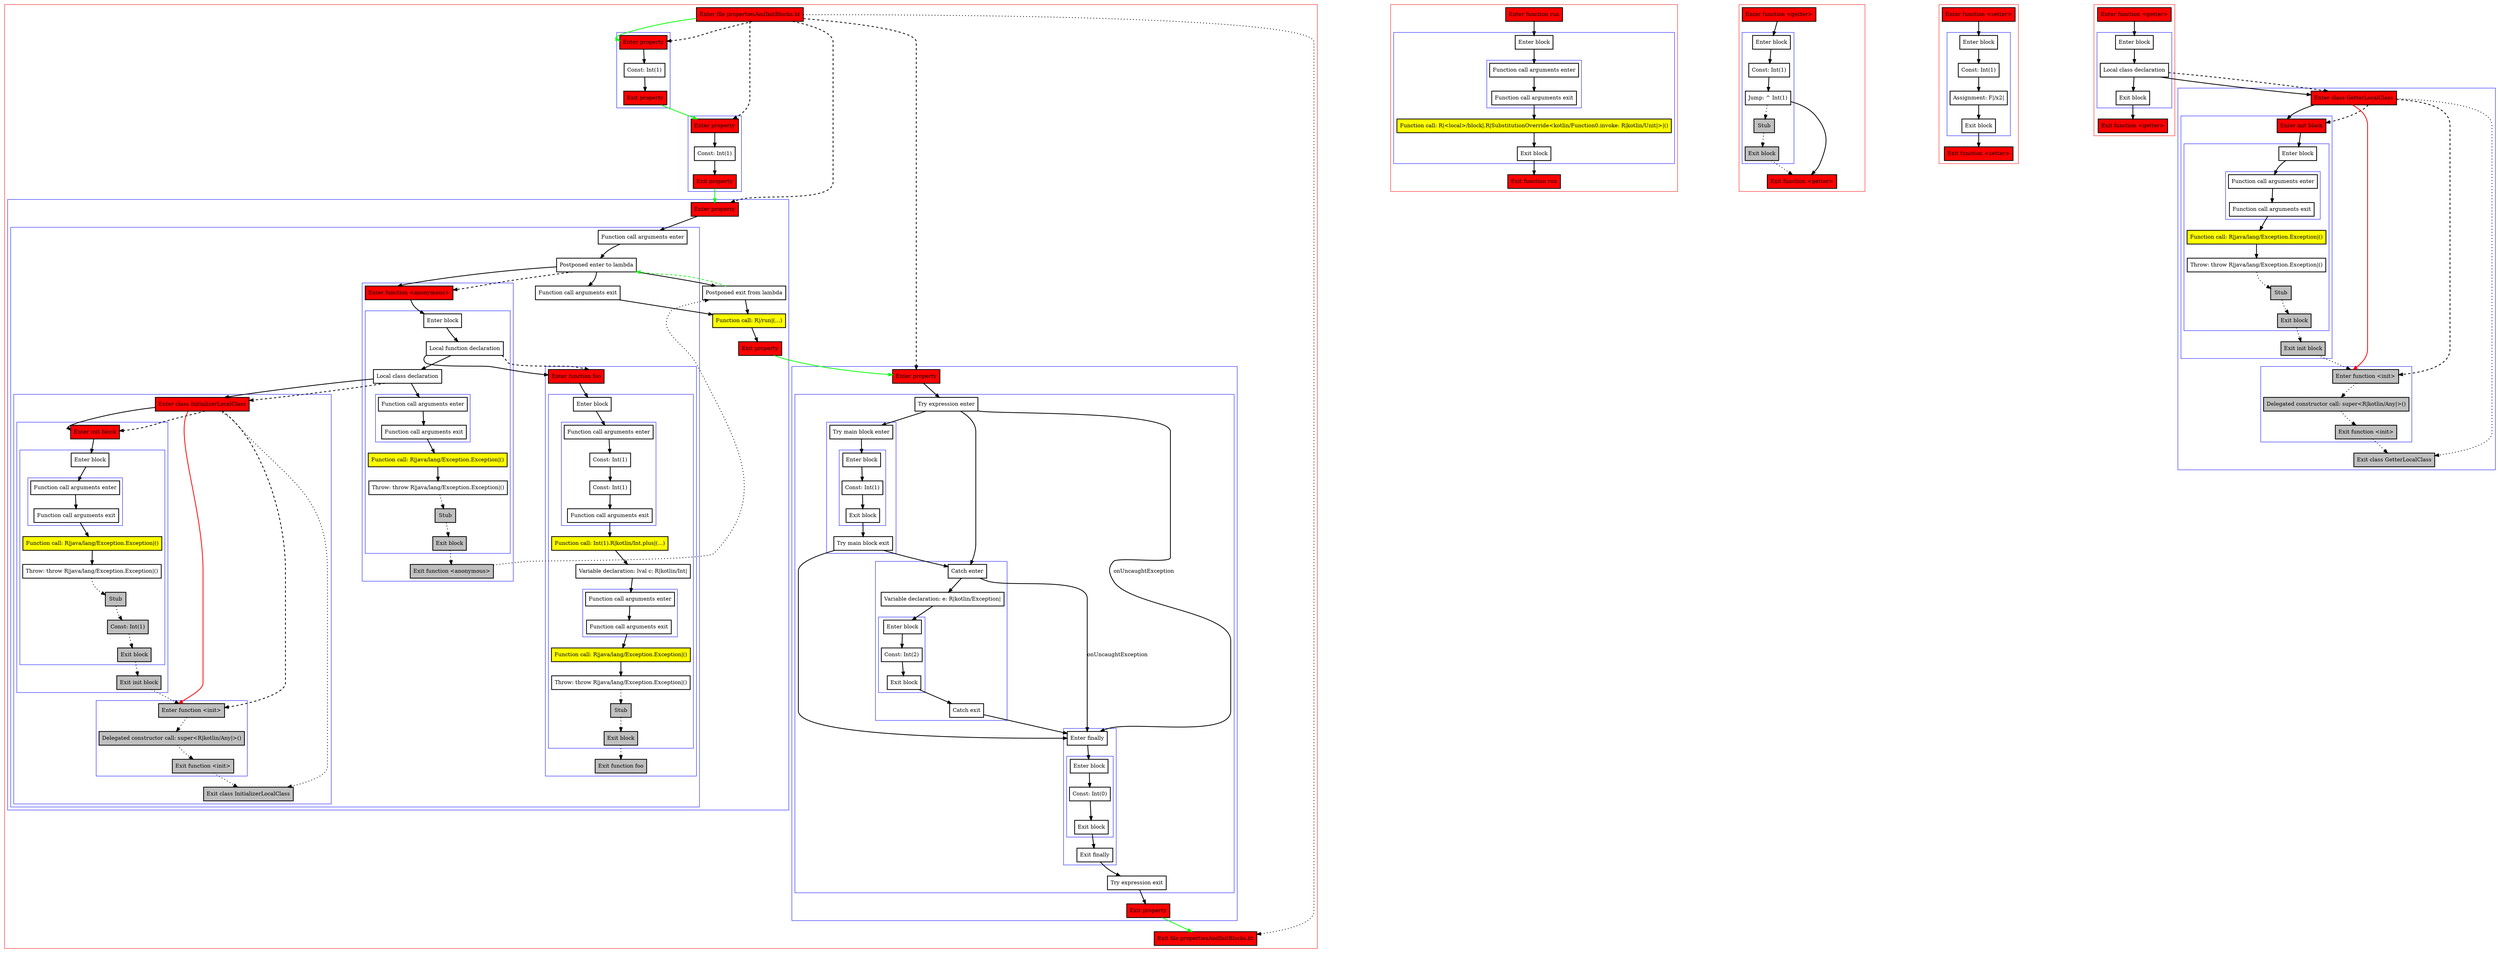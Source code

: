 digraph propertiesAndInitBlocks_kt {
    graph [nodesep=3]
    node [shape=box penwidth=2]
    edge [penwidth=2]

    subgraph cluster_0 {
        color=red
        0 [label="Enter file propertiesAndInitBlocks.kt" style="filled" fillcolor=red];
        subgraph cluster_1 {
            color=blue
            1 [label="Enter property" style="filled" fillcolor=red];
            2 [label="Const: Int(1)"];
            3 [label="Exit property" style="filled" fillcolor=red];
        }
        subgraph cluster_2 {
            color=blue
            4 [label="Enter property" style="filled" fillcolor=red];
            5 [label="Const: Int(1)"];
            6 [label="Exit property" style="filled" fillcolor=red];
        }
        subgraph cluster_3 {
            color=blue
            7 [label="Enter property" style="filled" fillcolor=red];
            subgraph cluster_4 {
                color=blue
                8 [label="Function call arguments enter"];
                9 [label="Postponed enter to lambda"];
                subgraph cluster_5 {
                    color=blue
                    10 [label="Enter function <anonymous>" style="filled" fillcolor=red];
                    subgraph cluster_6 {
                        color=blue
                        11 [label="Enter block"];
                        12 [label="Local function declaration"];
                        13 [label="Local class declaration"];
                        subgraph cluster_7 {
                            color=blue
                            14 [label="Function call arguments enter"];
                            15 [label="Function call arguments exit"];
                        }
                        16 [label="Function call: R|java/lang/Exception.Exception|()" style="filled" fillcolor=yellow];
                        17 [label="Throw: throw R|java/lang/Exception.Exception|()"];
                        18 [label="Stub" style="filled" fillcolor=gray];
                        19 [label="Exit block" style="filled" fillcolor=gray];
                    }
                    20 [label="Exit function <anonymous>" style="filled" fillcolor=gray];
                }
                subgraph cluster_8 {
                    color=blue
                    21 [label="Enter class InitializerLocalClass" style="filled" fillcolor=red];
                    subgraph cluster_9 {
                        color=blue
                        22 [label="Enter init block" style="filled" fillcolor=red];
                        subgraph cluster_10 {
                            color=blue
                            23 [label="Enter block"];
                            subgraph cluster_11 {
                                color=blue
                                24 [label="Function call arguments enter"];
                                25 [label="Function call arguments exit"];
                            }
                            26 [label="Function call: R|java/lang/Exception.Exception|()" style="filled" fillcolor=yellow];
                            27 [label="Throw: throw R|java/lang/Exception.Exception|()"];
                            28 [label="Stub" style="filled" fillcolor=gray];
                            29 [label="Const: Int(1)" style="filled" fillcolor=gray];
                            30 [label="Exit block" style="filled" fillcolor=gray];
                        }
                        31 [label="Exit init block" style="filled" fillcolor=gray];
                    }
                    subgraph cluster_12 {
                        color=blue
                        32 [label="Enter function <init>" style="filled" fillcolor=gray];
                        33 [label="Delegated constructor call: super<R|kotlin/Any|>()" style="filled" fillcolor=gray];
                        34 [label="Exit function <init>" style="filled" fillcolor=gray];
                    }
                    35 [label="Exit class InitializerLocalClass" style="filled" fillcolor=gray];
                }
                subgraph cluster_13 {
                    color=blue
                    36 [label="Enter function foo" style="filled" fillcolor=red];
                    subgraph cluster_14 {
                        color=blue
                        37 [label="Enter block"];
                        subgraph cluster_15 {
                            color=blue
                            38 [label="Function call arguments enter"];
                            39 [label="Const: Int(1)"];
                            40 [label="Const: Int(1)"];
                            41 [label="Function call arguments exit"];
                        }
                        42 [label="Function call: Int(1).R|kotlin/Int.plus|(...)" style="filled" fillcolor=yellow];
                        43 [label="Variable declaration: lval c: R|kotlin/Int|"];
                        subgraph cluster_16 {
                            color=blue
                            44 [label="Function call arguments enter"];
                            45 [label="Function call arguments exit"];
                        }
                        46 [label="Function call: R|java/lang/Exception.Exception|()" style="filled" fillcolor=yellow];
                        47 [label="Throw: throw R|java/lang/Exception.Exception|()"];
                        48 [label="Stub" style="filled" fillcolor=gray];
                        49 [label="Exit block" style="filled" fillcolor=gray];
                    }
                    50 [label="Exit function foo" style="filled" fillcolor=gray];
                }
                51 [label="Function call arguments exit"];
            }
            52 [label="Postponed exit from lambda"];
            53 [label="Function call: R|/run|(...)" style="filled" fillcolor=yellow];
            54 [label="Exit property" style="filled" fillcolor=red];
        }
        subgraph cluster_17 {
            color=blue
            55 [label="Enter property" style="filled" fillcolor=red];
            subgraph cluster_18 {
                color=blue
                56 [label="Try expression enter"];
                subgraph cluster_19 {
                    color=blue
                    57 [label="Try main block enter"];
                    subgraph cluster_20 {
                        color=blue
                        58 [label="Enter block"];
                        59 [label="Const: Int(1)"];
                        60 [label="Exit block"];
                    }
                    61 [label="Try main block exit"];
                }
                subgraph cluster_21 {
                    color=blue
                    62 [label="Catch enter"];
                    63 [label="Variable declaration: e: R|kotlin/Exception|"];
                    subgraph cluster_22 {
                        color=blue
                        64 [label="Enter block"];
                        65 [label="Const: Int(2)"];
                        66 [label="Exit block"];
                    }
                    67 [label="Catch exit"];
                }
                subgraph cluster_23 {
                    color=blue
                    68 [label="Enter finally"];
                    subgraph cluster_24 {
                        color=blue
                        69 [label="Enter block"];
                        70 [label="Const: Int(0)"];
                        71 [label="Exit block"];
                    }
                    72 [label="Exit finally"];
                }
                73 [label="Try expression exit"];
            }
            74 [label="Exit property" style="filled" fillcolor=red];
        }
        75 [label="Exit file propertiesAndInitBlocks.kt" style="filled" fillcolor=red];
    }
    0 -> {1} [color=green];
    0 -> {75} [style=dotted];
    0 -> {1 4 7 55} [style=dashed];
    1 -> {2};
    2 -> {3};
    3 -> {4} [color=green];
    4 -> {5};
    5 -> {6};
    6 -> {7} [color=green];
    7 -> {8};
    8 -> {9};
    9 -> {10 51 52};
    9 -> {10} [style=dashed];
    10 -> {11};
    11 -> {12};
    12 -> {13 36};
    12 -> {36} [style=dashed];
    13 -> {14 21};
    13 -> {21} [style=dashed];
    14 -> {15};
    15 -> {16};
    16 -> {17};
    17 -> {18} [style=dotted];
    18 -> {19} [style=dotted];
    19 -> {20} [style=dotted];
    20 -> {52} [style=dotted];
    21 -> {22};
    21 -> {32} [color=red];
    21 -> {35} [style=dotted];
    21 -> {22 32} [style=dashed];
    22 -> {23};
    23 -> {24};
    24 -> {25};
    25 -> {26};
    26 -> {27};
    27 -> {28} [style=dotted];
    28 -> {29} [style=dotted];
    29 -> {30} [style=dotted];
    30 -> {31} [style=dotted];
    31 -> {32} [style=dotted];
    32 -> {33} [style=dotted];
    33 -> {34} [style=dotted];
    34 -> {35} [style=dotted];
    36 -> {37};
    37 -> {38};
    38 -> {39};
    39 -> {40};
    40 -> {41};
    41 -> {42};
    42 -> {43};
    43 -> {44};
    44 -> {45};
    45 -> {46};
    46 -> {47};
    47 -> {48} [style=dotted];
    48 -> {49} [style=dotted];
    49 -> {50} [style=dotted];
    51 -> {53};
    52 -> {53};
    52 -> {9} [color=green style=dashed];
    53 -> {54};
    54 -> {55} [color=green];
    55 -> {56};
    56 -> {57 62};
    56 -> {68} [label="onUncaughtException"];
    57 -> {58};
    58 -> {59};
    59 -> {60};
    60 -> {61};
    61 -> {62 68};
    62 -> {63};
    62 -> {68} [label="onUncaughtException"];
    63 -> {64};
    64 -> {65};
    65 -> {66};
    66 -> {67};
    67 -> {68};
    68 -> {69};
    69 -> {70};
    70 -> {71};
    71 -> {72};
    72 -> {73};
    73 -> {74};
    74 -> {75} [color=green];

    subgraph cluster_25 {
        color=red
        76 [label="Enter function run" style="filled" fillcolor=red];
        subgraph cluster_26 {
            color=blue
            77 [label="Enter block"];
            subgraph cluster_27 {
                color=blue
                78 [label="Function call arguments enter"];
                79 [label="Function call arguments exit"];
            }
            80 [label="Function call: R|<local>/block|.R|SubstitutionOverride<kotlin/Function0.invoke: R|kotlin/Unit|>|()" style="filled" fillcolor=yellow];
            81 [label="Exit block"];
        }
        82 [label="Exit function run" style="filled" fillcolor=red];
    }
    76 -> {77};
    77 -> {78};
    78 -> {79};
    79 -> {80};
    80 -> {81};
    81 -> {82};

    subgraph cluster_28 {
        color=red
        83 [label="Enter function <getter>" style="filled" fillcolor=red];
        subgraph cluster_29 {
            color=blue
            84 [label="Enter block"];
            85 [label="Const: Int(1)"];
            86 [label="Jump: ^ Int(1)"];
            87 [label="Stub" style="filled" fillcolor=gray];
            88 [label="Exit block" style="filled" fillcolor=gray];
        }
        89 [label="Exit function <getter>" style="filled" fillcolor=red];
    }
    83 -> {84};
    84 -> {85};
    85 -> {86};
    86 -> {89};
    86 -> {87} [style=dotted];
    87 -> {88} [style=dotted];
    88 -> {89} [style=dotted];

    subgraph cluster_30 {
        color=red
        90 [label="Enter function <setter>" style="filled" fillcolor=red];
        subgraph cluster_31 {
            color=blue
            91 [label="Enter block"];
            92 [label="Const: Int(1)"];
            93 [label="Assignment: F|/x2|"];
            94 [label="Exit block"];
        }
        95 [label="Exit function <setter>" style="filled" fillcolor=red];
    }
    90 -> {91};
    91 -> {92};
    92 -> {93};
    93 -> {94};
    94 -> {95};

    subgraph cluster_32 {
        color=red
        96 [label="Enter function <getter>" style="filled" fillcolor=red];
        subgraph cluster_33 {
            color=blue
            97 [label="Enter block"];
            98 [label="Local class declaration"];
            99 [label="Exit block"];
        }
        100 [label="Exit function <getter>" style="filled" fillcolor=red];
    }
    subgraph cluster_34 {
        color=blue
        101 [label="Enter class GetterLocalClass" style="filled" fillcolor=red];
        subgraph cluster_35 {
            color=blue
            102 [label="Enter init block" style="filled" fillcolor=red];
            subgraph cluster_36 {
                color=blue
                103 [label="Enter block"];
                subgraph cluster_37 {
                    color=blue
                    104 [label="Function call arguments enter"];
                    105 [label="Function call arguments exit"];
                }
                106 [label="Function call: R|java/lang/Exception.Exception|()" style="filled" fillcolor=yellow];
                107 [label="Throw: throw R|java/lang/Exception.Exception|()"];
                108 [label="Stub" style="filled" fillcolor=gray];
                109 [label="Exit block" style="filled" fillcolor=gray];
            }
            110 [label="Exit init block" style="filled" fillcolor=gray];
        }
        subgraph cluster_38 {
            color=blue
            111 [label="Enter function <init>" style="filled" fillcolor=gray];
            112 [label="Delegated constructor call: super<R|kotlin/Any|>()" style="filled" fillcolor=gray];
            113 [label="Exit function <init>" style="filled" fillcolor=gray];
        }
        114 [label="Exit class GetterLocalClass" style="filled" fillcolor=gray];
    }
    96 -> {97};
    97 -> {98};
    98 -> {99 101};
    98 -> {101} [style=dashed];
    99 -> {100};
    101 -> {102};
    101 -> {111} [color=red];
    101 -> {114} [style=dotted];
    101 -> {102 111} [style=dashed];
    102 -> {103};
    103 -> {104};
    104 -> {105};
    105 -> {106};
    106 -> {107};
    107 -> {108} [style=dotted];
    108 -> {109} [style=dotted];
    109 -> {110} [style=dotted];
    110 -> {111} [style=dotted];
    111 -> {112} [style=dotted];
    112 -> {113} [style=dotted];
    113 -> {114} [style=dotted];

}
